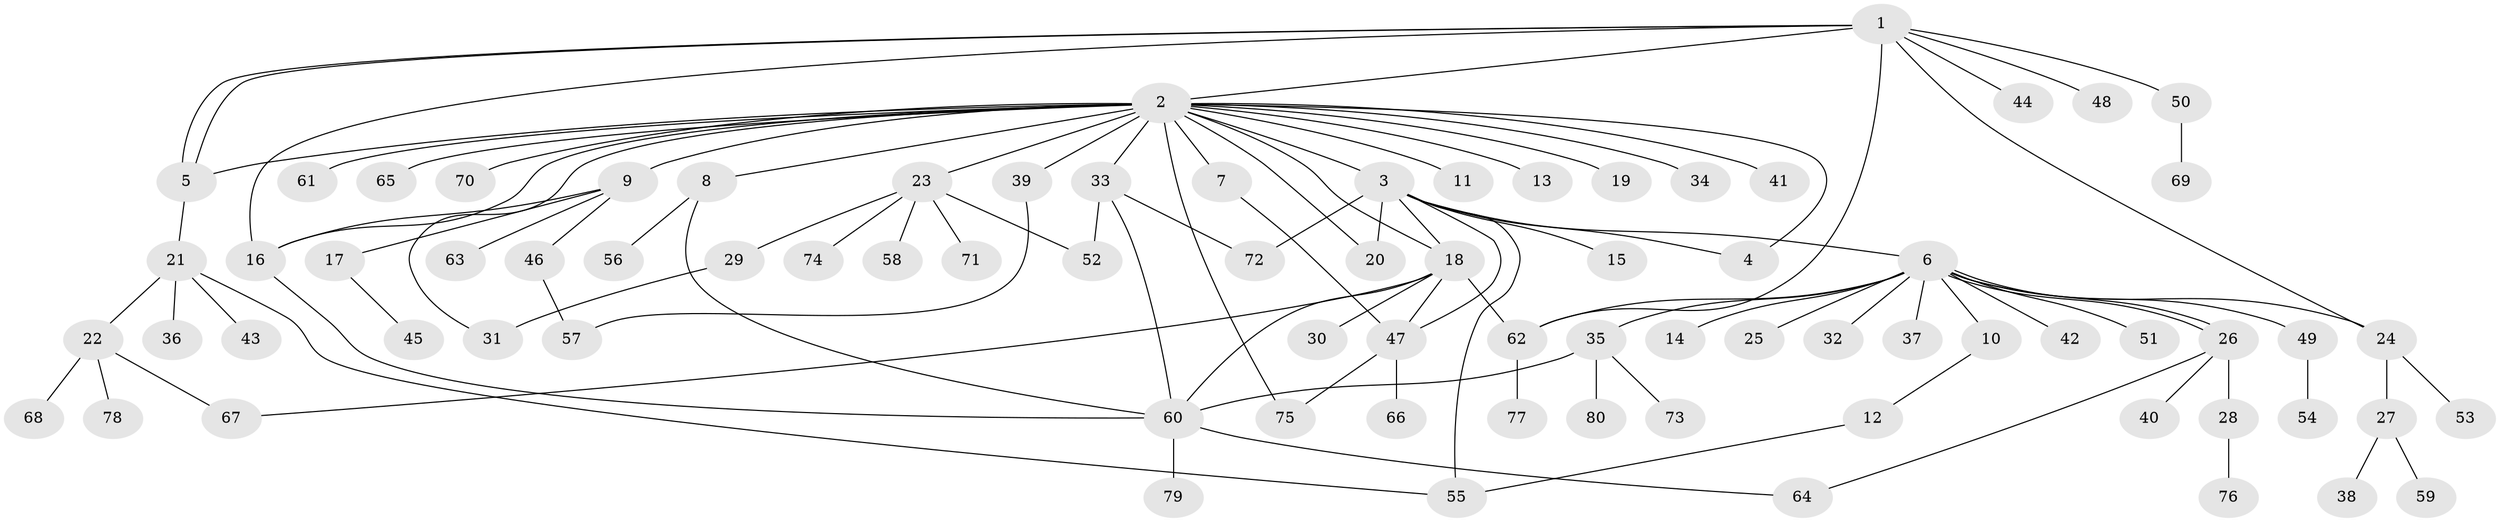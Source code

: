 // Generated by graph-tools (version 1.1) at 2025/11/02/27/25 16:11:14]
// undirected, 80 vertices, 105 edges
graph export_dot {
graph [start="1"]
  node [color=gray90,style=filled];
  1;
  2;
  3;
  4;
  5;
  6;
  7;
  8;
  9;
  10;
  11;
  12;
  13;
  14;
  15;
  16;
  17;
  18;
  19;
  20;
  21;
  22;
  23;
  24;
  25;
  26;
  27;
  28;
  29;
  30;
  31;
  32;
  33;
  34;
  35;
  36;
  37;
  38;
  39;
  40;
  41;
  42;
  43;
  44;
  45;
  46;
  47;
  48;
  49;
  50;
  51;
  52;
  53;
  54;
  55;
  56;
  57;
  58;
  59;
  60;
  61;
  62;
  63;
  64;
  65;
  66;
  67;
  68;
  69;
  70;
  71;
  72;
  73;
  74;
  75;
  76;
  77;
  78;
  79;
  80;
  1 -- 2;
  1 -- 5;
  1 -- 5;
  1 -- 16;
  1 -- 24;
  1 -- 44;
  1 -- 48;
  1 -- 50;
  1 -- 62;
  2 -- 3;
  2 -- 4;
  2 -- 5;
  2 -- 7;
  2 -- 8;
  2 -- 9;
  2 -- 11;
  2 -- 13;
  2 -- 16;
  2 -- 18;
  2 -- 19;
  2 -- 20;
  2 -- 23;
  2 -- 31;
  2 -- 33;
  2 -- 34;
  2 -- 39;
  2 -- 41;
  2 -- 61;
  2 -- 65;
  2 -- 70;
  2 -- 75;
  3 -- 4;
  3 -- 6;
  3 -- 15;
  3 -- 18;
  3 -- 20;
  3 -- 47;
  3 -- 55;
  3 -- 72;
  5 -- 21;
  6 -- 10;
  6 -- 14;
  6 -- 24;
  6 -- 25;
  6 -- 26;
  6 -- 26;
  6 -- 32;
  6 -- 35;
  6 -- 37;
  6 -- 42;
  6 -- 49;
  6 -- 51;
  6 -- 62;
  7 -- 47;
  8 -- 56;
  8 -- 60;
  9 -- 16;
  9 -- 17;
  9 -- 46;
  9 -- 63;
  10 -- 12;
  12 -- 55;
  16 -- 60;
  17 -- 45;
  18 -- 30;
  18 -- 47;
  18 -- 60;
  18 -- 62;
  18 -- 67;
  21 -- 22;
  21 -- 36;
  21 -- 43;
  21 -- 55;
  22 -- 67;
  22 -- 68;
  22 -- 78;
  23 -- 29;
  23 -- 52;
  23 -- 58;
  23 -- 71;
  23 -- 74;
  24 -- 27;
  24 -- 53;
  26 -- 28;
  26 -- 40;
  26 -- 64;
  27 -- 38;
  27 -- 59;
  28 -- 76;
  29 -- 31;
  33 -- 52;
  33 -- 60;
  33 -- 72;
  35 -- 60;
  35 -- 73;
  35 -- 80;
  39 -- 57;
  46 -- 57;
  47 -- 66;
  47 -- 75;
  49 -- 54;
  50 -- 69;
  60 -- 64;
  60 -- 79;
  62 -- 77;
}
